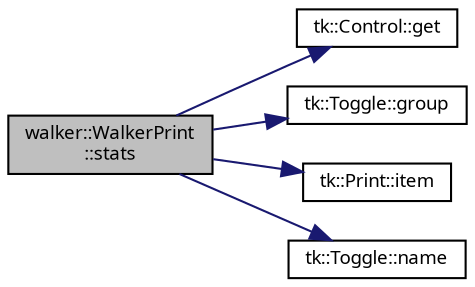 digraph "walker::WalkerPrint::stats"
{
 // INTERACTIVE_SVG=YES
  bgcolor="transparent";
  edge [fontname="sans-serif",fontsize="9",labelfontname="sans-serif",labelfontsize="9"];
  node [fontname="sans-serif",fontsize="9",shape=record];
  rankdir="LR";
  Node1 [label="walker::WalkerPrint\l::stats",height=0.2,width=0.4,color="black", fillcolor="grey75", style="filled", fontcolor="black"];
  Node1 -> Node2 [color="midnightblue",fontsize="9",style="solid",fontname="sans-serif"];
  Node2 [label="tk::Control::get",height=0.2,width=0.4,color="black",URL="$classtk_1_1_control.html#a85c14acef1b9de96946fcf2ab7c08721",tooltip="Const-ref accessor to single element at 1st level. "];
  Node1 -> Node3 [color="midnightblue",fontsize="9",style="solid",fontname="sans-serif"];
  Node3 [label="tk::Toggle::group",height=0.2,width=0.4,color="black",URL="$classtk_1_1_toggle.html#ac94dd097af189c12cbe902183da73617",tooltip="Used to access template typename from outside. "];
  Node1 -> Node4 [color="midnightblue",fontsize="9",style="solid",fontname="sans-serif"];
  Node4 [label="tk::Print::item",height=0.2,width=0.4,color="black",URL="$classtk_1_1_print.html#a74b13fb10ac8f28340e1ea91707de612"];
  Node1 -> Node5 [color="midnightblue",fontsize="9",style="solid",fontname="sans-serif"];
  Node5 [label="tk::Toggle::name",height=0.2,width=0.4,color="black",URL="$classtk_1_1_toggle.html#a0d14399ea9ad658b21582304168f4747"];
}
